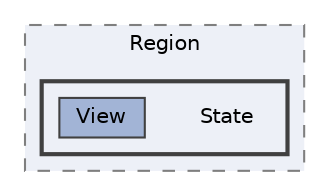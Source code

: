 digraph "C:/Users/むずでょ/Documents/Unity Projects/RMU-1-00-00-Research/Assets/RPGMaker/Codebase/Editor/Hierarchy/Region/State"
{
 // LATEX_PDF_SIZE
  bgcolor="transparent";
  edge [fontname=Helvetica,fontsize=10,labelfontname=Helvetica,labelfontsize=10];
  node [fontname=Helvetica,fontsize=10,shape=box,height=0.2,width=0.4];
  compound=true
  subgraph clusterdir_6828c090363a11ca8cb150a11770bf93 {
    graph [ bgcolor="#edf0f7", pencolor="grey50", label="Region", fontname=Helvetica,fontsize=10 style="filled,dashed", URL="dir_6828c090363a11ca8cb150a11770bf93.html",tooltip=""]
  subgraph clusterdir_79dc4fef5bd9d0a72bc69c3a294ae4b4 {
    graph [ bgcolor="#edf0f7", pencolor="grey25", label="", fontname=Helvetica,fontsize=10 style="filled,bold", URL="dir_79dc4fef5bd9d0a72bc69c3a294ae4b4.html",tooltip=""]
    dir_79dc4fef5bd9d0a72bc69c3a294ae4b4 [shape=plaintext, label="State"];
  dir_63040ba608a397a2294802f3e6f4c464 [label="View", fillcolor="#a2b4d6", color="grey25", style="filled", URL="dir_63040ba608a397a2294802f3e6f4c464.html",tooltip=""];
  }
  }
}
